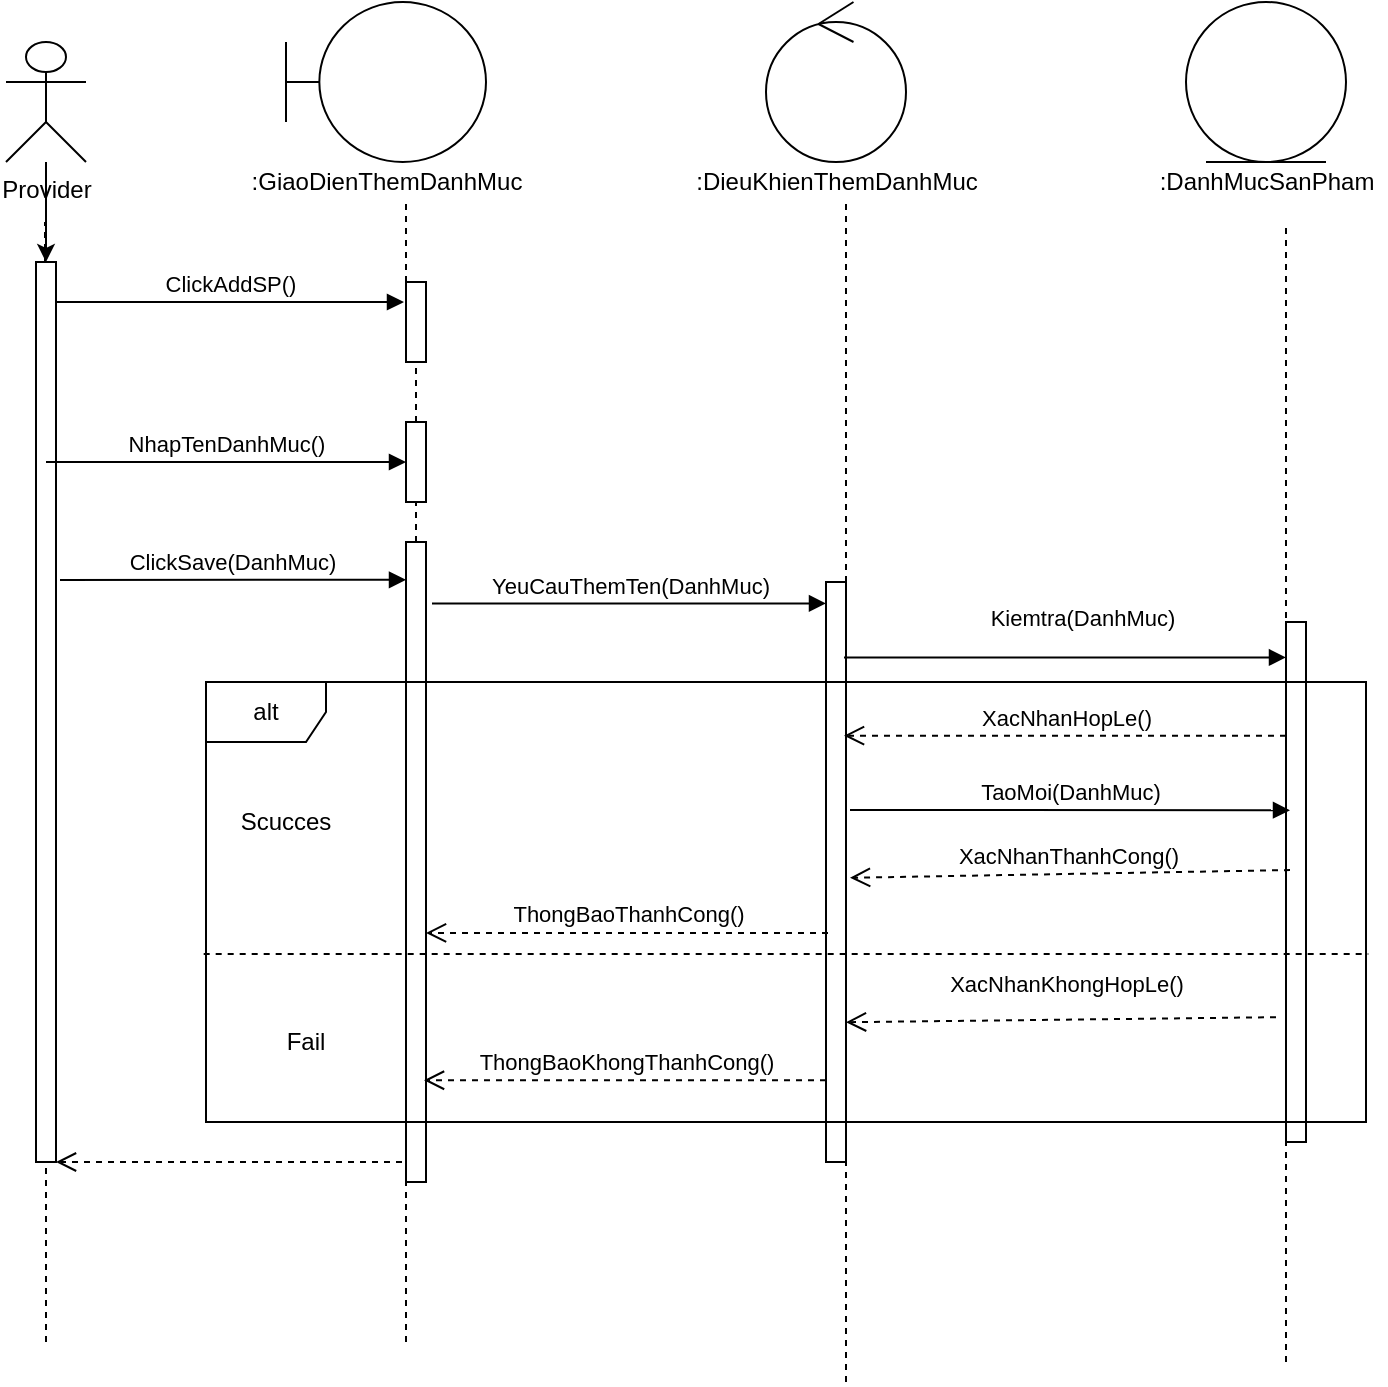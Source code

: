 <mxfile version="13.10.9" type="device"><diagram id="fVo-jaXxyMaUYtxzM8br" name="Page-1"><mxGraphModel dx="1038" dy="575" grid="1" gridSize="10" guides="1" tooltips="1" connect="1" arrows="1" fold="1" page="1" pageScale="1" pageWidth="827" pageHeight="1169" math="0" shadow="0"><root><mxCell id="0"/><mxCell id="1" parent="0"/><mxCell id="BT79eQpHgMyilD5FRebC-33" value="" style="edgeStyle=orthogonalEdgeStyle;rounded=0;orthogonalLoop=1;jettySize=auto;html=1;" parent="1" source="BT79eQpHgMyilD5FRebC-3" target="BT79eQpHgMyilD5FRebC-16" edge="1"><mxGeometry relative="1" as="geometry"/></mxCell><mxCell id="BT79eQpHgMyilD5FRebC-3" value="&lt;div&gt;Provider&lt;/div&gt;&lt;div&gt;&lt;br&gt;&lt;/div&gt;" style="shape=umlActor;verticalLabelPosition=bottom;verticalAlign=top;html=1;" parent="1" vertex="1"><mxGeometry x="100" y="40" width="40" height="60" as="geometry"/></mxCell><mxCell id="BT79eQpHgMyilD5FRebC-6" value="" style="endArrow=none;dashed=1;html=1;" parent="1" source="BT79eQpHgMyilD5FRebC-16" edge="1"><mxGeometry width="50" height="50" relative="1" as="geometry"><mxPoint x="119.5" y="460" as="sourcePoint"/><mxPoint x="119.5" y="130" as="targetPoint"/></mxGeometry></mxCell><mxCell id="BT79eQpHgMyilD5FRebC-7" value="" style="shape=umlBoundary;whiteSpace=wrap;html=1;" parent="1" vertex="1"><mxGeometry x="240" y="20" width="100" height="80" as="geometry"/></mxCell><mxCell id="BT79eQpHgMyilD5FRebC-8" value="" style="endArrow=none;dashed=1;html=1;" parent="1" source="BT79eQpHgMyilD5FRebC-18" edge="1"><mxGeometry width="50" height="50" relative="1" as="geometry"><mxPoint x="300" y="450" as="sourcePoint"/><mxPoint x="300" y="120" as="targetPoint"/></mxGeometry></mxCell><mxCell id="BT79eQpHgMyilD5FRebC-9" value="" style="ellipse;shape=umlControl;whiteSpace=wrap;html=1;" parent="1" vertex="1"><mxGeometry x="480" y="20" width="70" height="80" as="geometry"/></mxCell><mxCell id="BT79eQpHgMyilD5FRebC-10" value=":GiaoDienThemDanhMuc" style="text;html=1;align=center;verticalAlign=middle;resizable=0;points=[];autosize=1;" parent="1" vertex="1"><mxGeometry x="215" y="100" width="150" height="20" as="geometry"/></mxCell><mxCell id="BT79eQpHgMyilD5FRebC-11" value=":DieuKhienThemDanhMuc" style="text;html=1;align=center;verticalAlign=middle;resizable=0;points=[];autosize=1;" parent="1" vertex="1"><mxGeometry x="440" y="100" width="150" height="20" as="geometry"/></mxCell><mxCell id="BT79eQpHgMyilD5FRebC-12" value="" style="endArrow=none;dashed=1;html=1;" parent="1" source="BT79eQpHgMyilD5FRebC-28" edge="1"><mxGeometry width="50" height="50" relative="1" as="geometry"><mxPoint x="520" y="450" as="sourcePoint"/><mxPoint x="520" y="120" as="targetPoint"/></mxGeometry></mxCell><mxCell id="BT79eQpHgMyilD5FRebC-13" value="" style="ellipse;shape=umlEntity;whiteSpace=wrap;html=1;" parent="1" vertex="1"><mxGeometry x="690" y="20" width="80" height="80" as="geometry"/></mxCell><mxCell id="BT79eQpHgMyilD5FRebC-14" value=":DanhMucSanPham" style="text;html=1;align=center;verticalAlign=middle;resizable=0;points=[];autosize=1;" parent="1" vertex="1"><mxGeometry x="670" y="100" width="120" height="20" as="geometry"/></mxCell><mxCell id="BT79eQpHgMyilD5FRebC-15" value="" style="endArrow=none;dashed=1;html=1;" parent="1" edge="1"><mxGeometry width="50" height="50" relative="1" as="geometry"><mxPoint x="740" y="700" as="sourcePoint"/><mxPoint x="740" y="130" as="targetPoint"/></mxGeometry></mxCell><mxCell id="BT79eQpHgMyilD5FRebC-16" value="" style="html=1;points=[];perimeter=orthogonalPerimeter;" parent="1" vertex="1"><mxGeometry x="115" y="150" width="10" height="450" as="geometry"/></mxCell><mxCell id="BT79eQpHgMyilD5FRebC-17" value="" style="endArrow=none;dashed=1;html=1;" parent="1" target="BT79eQpHgMyilD5FRebC-16" edge="1"><mxGeometry width="50" height="50" relative="1" as="geometry"><mxPoint x="120" y="690" as="sourcePoint"/><mxPoint x="119.5" y="130" as="targetPoint"/></mxGeometry></mxCell><mxCell id="BT79eQpHgMyilD5FRebC-18" value="" style="html=1;points=[];perimeter=orthogonalPerimeter;" parent="1" vertex="1"><mxGeometry x="300" y="160" width="10" height="40" as="geometry"/></mxCell><mxCell id="BT79eQpHgMyilD5FRebC-19" value="" style="endArrow=none;dashed=1;html=1;" parent="1" source="BT79eQpHgMyilD5FRebC-22" target="BT79eQpHgMyilD5FRebC-18" edge="1"><mxGeometry width="50" height="50" relative="1" as="geometry"><mxPoint x="300" y="450" as="sourcePoint"/><mxPoint x="300" y="120" as="targetPoint"/></mxGeometry></mxCell><mxCell id="BT79eQpHgMyilD5FRebC-21" value="ClickAddSP()" style="html=1;verticalAlign=bottom;endArrow=block;" parent="1" source="BT79eQpHgMyilD5FRebC-16" edge="1"><mxGeometry width="80" relative="1" as="geometry"><mxPoint x="370" y="300" as="sourcePoint"/><mxPoint x="299" y="170" as="targetPoint"/></mxGeometry></mxCell><mxCell id="BT79eQpHgMyilD5FRebC-22" value="" style="html=1;points=[];perimeter=orthogonalPerimeter;" parent="1" vertex="1"><mxGeometry x="300" y="230" width="10" height="40" as="geometry"/></mxCell><mxCell id="BT79eQpHgMyilD5FRebC-23" value="" style="endArrow=none;dashed=1;html=1;" parent="1" source="BT79eQpHgMyilD5FRebC-25" target="BT79eQpHgMyilD5FRebC-22" edge="1"><mxGeometry width="50" height="50" relative="1" as="geometry"><mxPoint x="300" y="450" as="sourcePoint"/><mxPoint x="300" y="200" as="targetPoint"/></mxGeometry></mxCell><mxCell id="BT79eQpHgMyilD5FRebC-24" value="NhapTenDanhMuc()" style="html=1;verticalAlign=bottom;endArrow=block;" parent="1" target="BT79eQpHgMyilD5FRebC-22" edge="1"><mxGeometry width="80" relative="1" as="geometry"><mxPoint x="120" y="250" as="sourcePoint"/><mxPoint x="450" y="300" as="targetPoint"/></mxGeometry></mxCell><mxCell id="BT79eQpHgMyilD5FRebC-25" value="" style="html=1;points=[];perimeter=orthogonalPerimeter;" parent="1" vertex="1"><mxGeometry x="300" y="290" width="10" height="320" as="geometry"/></mxCell><mxCell id="BT79eQpHgMyilD5FRebC-26" value="" style="endArrow=none;dashed=1;html=1;" parent="1" target="BT79eQpHgMyilD5FRebC-25" edge="1"><mxGeometry width="50" height="50" relative="1" as="geometry"><mxPoint x="300" y="690" as="sourcePoint"/><mxPoint x="300" y="270" as="targetPoint"/></mxGeometry></mxCell><mxCell id="BT79eQpHgMyilD5FRebC-27" value="ClickSave(DanhMuc)" style="html=1;verticalAlign=bottom;endArrow=block;entryX=0;entryY=0.059;entryDx=0;entryDy=0;entryPerimeter=0;" parent="1" target="BT79eQpHgMyilD5FRebC-25" edge="1"><mxGeometry width="80" relative="1" as="geometry"><mxPoint x="127" y="309" as="sourcePoint"/><mxPoint x="450" y="300" as="targetPoint"/></mxGeometry></mxCell><mxCell id="BT79eQpHgMyilD5FRebC-28" value="" style="html=1;points=[];perimeter=orthogonalPerimeter;" parent="1" vertex="1"><mxGeometry x="510" y="310" width="10" height="290" as="geometry"/></mxCell><mxCell id="BT79eQpHgMyilD5FRebC-29" value="" style="endArrow=none;dashed=1;html=1;" parent="1" target="BT79eQpHgMyilD5FRebC-28" edge="1"><mxGeometry width="50" height="50" relative="1" as="geometry"><mxPoint x="520" y="710" as="sourcePoint"/><mxPoint x="520" y="120" as="targetPoint"/></mxGeometry></mxCell><mxCell id="BT79eQpHgMyilD5FRebC-30" value="YeuCauThemTen(DanhMuc)" style="html=1;verticalAlign=bottom;endArrow=block;exitX=1.3;exitY=0.096;exitDx=0;exitDy=0;exitPerimeter=0;" parent="1" source="BT79eQpHgMyilD5FRebC-25" target="BT79eQpHgMyilD5FRebC-28" edge="1"><mxGeometry width="80" relative="1" as="geometry"><mxPoint x="320" y="330" as="sourcePoint"/><mxPoint x="450" y="300" as="targetPoint"/></mxGeometry></mxCell><mxCell id="BT79eQpHgMyilD5FRebC-31" value="" style="html=1;points=[];perimeter=orthogonalPerimeter;" parent="1" vertex="1"><mxGeometry x="740" y="330" width="10" height="260" as="geometry"/></mxCell><mxCell id="BT79eQpHgMyilD5FRebC-32" value="Kiemtra(DanhMuc)" style="html=1;verticalAlign=bottom;endArrow=block;exitX=0.9;exitY=0.13;exitDx=0;exitDy=0;exitPerimeter=0;" parent="1" edge="1" target="BT79eQpHgMyilD5FRebC-31" source="BT79eQpHgMyilD5FRebC-28"><mxGeometry x="0.079" y="11" width="80" relative="1" as="geometry"><mxPoint x="521" y="390" as="sourcePoint"/><mxPoint x="738" y="390" as="targetPoint"/><mxPoint as="offset"/></mxGeometry></mxCell><mxCell id="BT79eQpHgMyilD5FRebC-42" value="XacNhanHopLe()" style="html=1;verticalAlign=bottom;endArrow=open;dashed=1;endSize=8;entryX=0.9;entryY=0.265;entryDx=0;entryDy=0;entryPerimeter=0;" parent="1" source="BT79eQpHgMyilD5FRebC-31" target="BT79eQpHgMyilD5FRebC-28" edge="1"><mxGeometry relative="1" as="geometry"><mxPoint x="450" y="340" as="sourcePoint"/><mxPoint x="370" y="340" as="targetPoint"/></mxGeometry></mxCell><mxCell id="BT79eQpHgMyilD5FRebC-43" value="ThongBaoThanhCong()" style="html=1;verticalAlign=bottom;endArrow=open;dashed=1;endSize=8;exitX=0.1;exitY=0.605;exitDx=0;exitDy=0;exitPerimeter=0;" parent="1" source="BT79eQpHgMyilD5FRebC-28" target="BT79eQpHgMyilD5FRebC-25" edge="1"><mxGeometry relative="1" as="geometry"><mxPoint x="500" y="470" as="sourcePoint"/><mxPoint x="370" y="340" as="targetPoint"/></mxGeometry></mxCell><mxCell id="BT79eQpHgMyilD5FRebC-44" value="" style="html=1;verticalAlign=bottom;endArrow=open;dashed=1;endSize=8;" parent="1" target="BT79eQpHgMyilD5FRebC-16" edge="1"><mxGeometry relative="1" as="geometry"><mxPoint x="298" y="600" as="sourcePoint"/><mxPoint x="370" y="340" as="targetPoint"/></mxGeometry></mxCell><mxCell id="RfuM9DsvP2pAFu_wZttO-1" value="TaoMoi(DanhMuc)" style="html=1;verticalAlign=bottom;endArrow=block;entryX=0.2;entryY=0.362;entryDx=0;entryDy=0;entryPerimeter=0;exitX=1.2;exitY=0.393;exitDx=0;exitDy=0;exitPerimeter=0;" edge="1" parent="1" source="BT79eQpHgMyilD5FRebC-28" target="BT79eQpHgMyilD5FRebC-31"><mxGeometry width="80" relative="1" as="geometry"><mxPoint x="515" y="429" as="sourcePoint"/><mxPoint x="739" y="392" as="targetPoint"/></mxGeometry></mxCell><mxCell id="RfuM9DsvP2pAFu_wZttO-2" value="XacNhanThanhCong()" style="html=1;verticalAlign=bottom;endArrow=open;dashed=1;endSize=8;exitX=0.2;exitY=0.477;exitDx=0;exitDy=0;exitPerimeter=0;entryX=1.2;entryY=0.51;entryDx=0;entryDy=0;entryPerimeter=0;" edge="1" parent="1" source="BT79eQpHgMyilD5FRebC-31" target="BT79eQpHgMyilD5FRebC-28"><mxGeometry x="0.009" relative="1" as="geometry"><mxPoint x="430" y="320" as="sourcePoint"/><mxPoint x="350" y="320" as="targetPoint"/><mxPoint as="offset"/></mxGeometry></mxCell><mxCell id="RfuM9DsvP2pAFu_wZttO-3" value="XacNhanKhongHopLe()" style="html=1;verticalAlign=bottom;endArrow=open;dashed=1;endSize=8;exitX=-0.5;exitY=0.76;exitDx=0;exitDy=0;exitPerimeter=0;entryX=1;entryY=0.759;entryDx=0;entryDy=0;entryPerimeter=0;" edge="1" parent="1" source="BT79eQpHgMyilD5FRebC-31" target="BT79eQpHgMyilD5FRebC-28"><mxGeometry x="-0.024" y="-9" relative="1" as="geometry"><mxPoint x="430" y="320" as="sourcePoint"/><mxPoint x="350" y="320" as="targetPoint"/><mxPoint as="offset"/></mxGeometry></mxCell><mxCell id="RfuM9DsvP2pAFu_wZttO-4" value="ThongBaoKhongThanhCong()" style="html=1;verticalAlign=bottom;endArrow=open;dashed=1;endSize=8;entryX=0.9;entryY=0.841;entryDx=0;entryDy=0;entryPerimeter=0;" edge="1" parent="1" source="BT79eQpHgMyilD5FRebC-28" target="BT79eQpHgMyilD5FRebC-25"><mxGeometry relative="1" as="geometry"><mxPoint x="430" y="440" as="sourcePoint"/><mxPoint x="350" y="440" as="targetPoint"/></mxGeometry></mxCell><mxCell id="RfuM9DsvP2pAFu_wZttO-5" value="alt" style="shape=umlFrame;whiteSpace=wrap;html=1;" vertex="1" parent="1"><mxGeometry x="200" y="360" width="580" height="220" as="geometry"/></mxCell><mxCell id="RfuM9DsvP2pAFu_wZttO-7" value="" style="endArrow=none;dashed=1;html=1;exitX=-0.002;exitY=0.618;exitDx=0;exitDy=0;exitPerimeter=0;entryX=1.002;entryY=0.618;entryDx=0;entryDy=0;entryPerimeter=0;" edge="1" parent="1" source="RfuM9DsvP2pAFu_wZttO-5" target="RfuM9DsvP2pAFu_wZttO-5"><mxGeometry width="50" height="50" relative="1" as="geometry"><mxPoint x="389" y="680" as="sourcePoint"/><mxPoint x="430" y="680" as="targetPoint"/></mxGeometry></mxCell><mxCell id="RfuM9DsvP2pAFu_wZttO-8" value="Scucces" style="text;html=1;strokeColor=none;fillColor=none;align=center;verticalAlign=middle;whiteSpace=wrap;rounded=0;" vertex="1" parent="1"><mxGeometry x="220" y="420" width="40" height="20" as="geometry"/></mxCell><mxCell id="RfuM9DsvP2pAFu_wZttO-9" value="Fail" style="text;html=1;strokeColor=none;fillColor=none;align=center;verticalAlign=middle;whiteSpace=wrap;rounded=0;" vertex="1" parent="1"><mxGeometry x="230" y="530" width="40" height="20" as="geometry"/></mxCell></root></mxGraphModel></diagram></mxfile>
